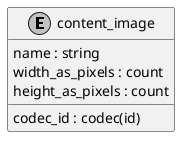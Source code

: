 @startuml uml
skinparam monochrome true

entity content_image {
  name : string
  codec_id : codec(id)
  width_as_pixels : count
  height_as_pixels : count
}

@enduml
